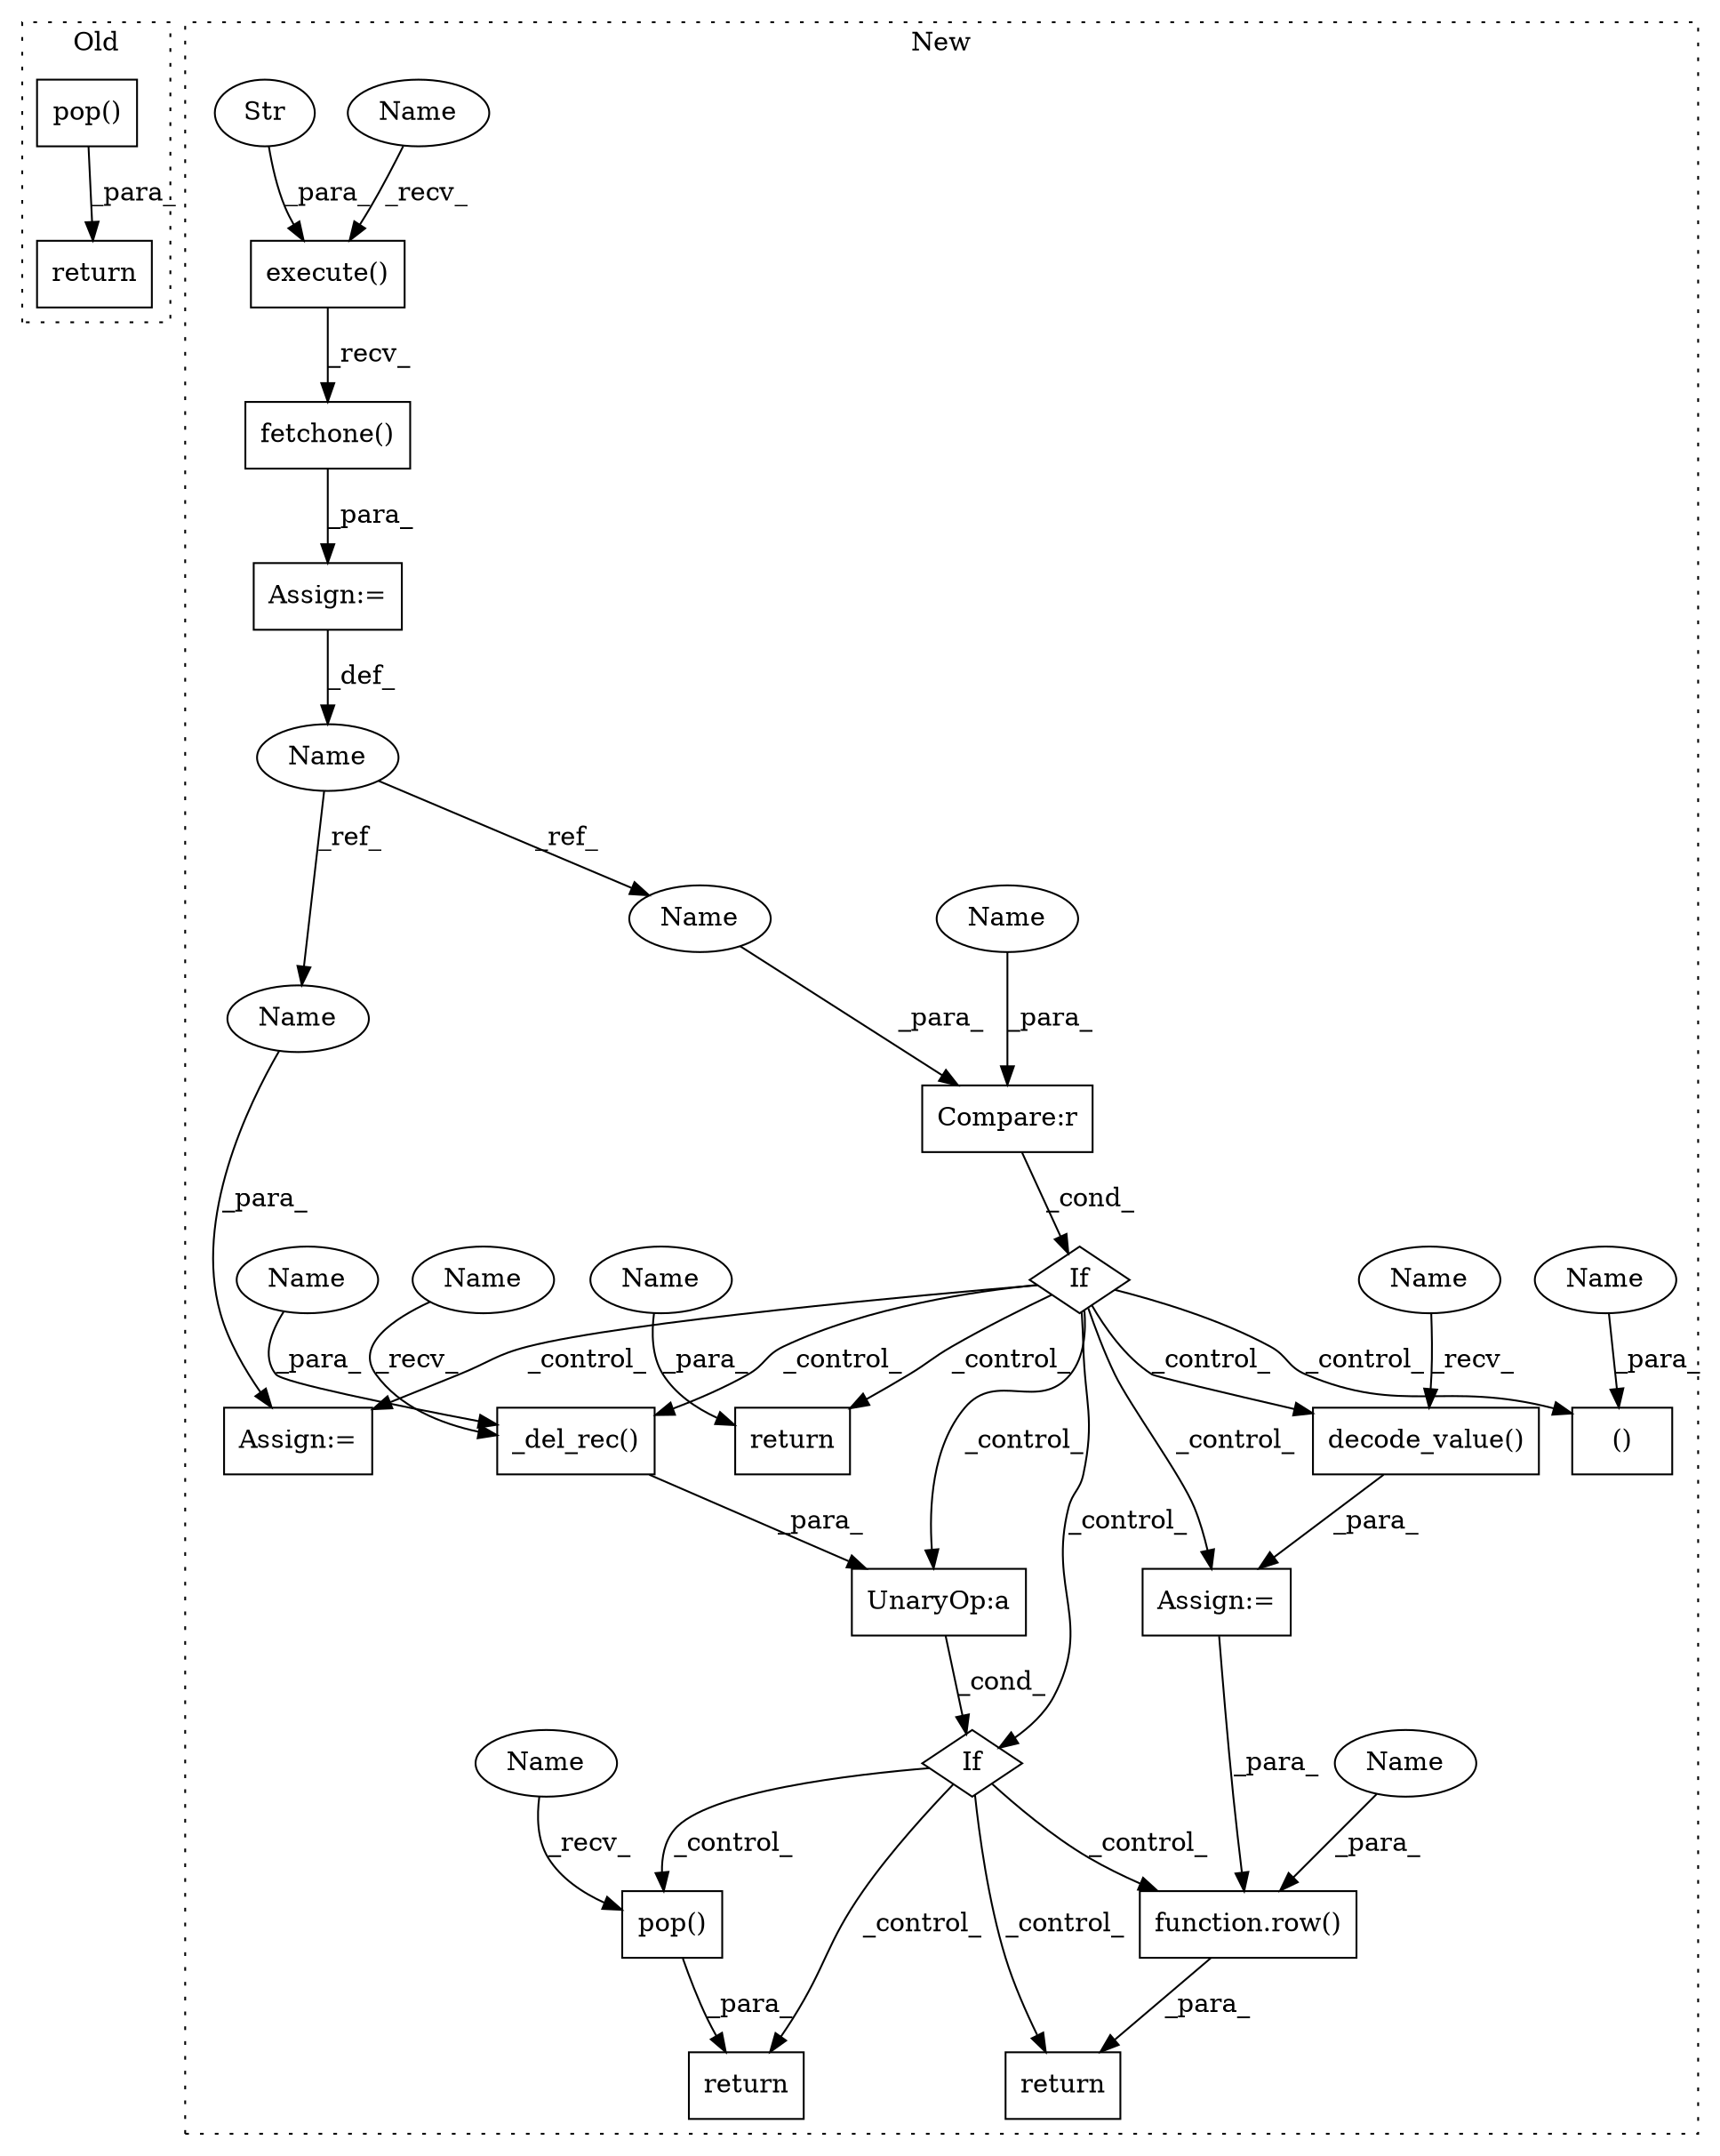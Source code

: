 digraph G {
subgraph cluster0 {
1 [label="return" a="93" s="4402" l="7" shape="box"];
20 [label="pop()" a="75" s="4409" l="20" shape="box"];
label = "Old";
style="dotted";
}
subgraph cluster1 {
2 [label="execute()" a="75" s="4341,4392" l="13,1" shape="box"];
3 [label="Str" a="66" s="4354" l="38" shape="ellipse"];
4 [label="If" a="96" s="4413" l="3" shape="diamond"];
5 [label="()" a="54" s="4447" l="7" shape="box"];
6 [label="function.row()" a="75" s="4614,4627" l="4,1" shape="box"];
7 [label="Compare:r" a="40" s="4416" l="15" shape="box"];
8 [label="Name" a="87" s="4335" l="3" shape="ellipse"];
9 [label="Assign:=" a="68" s="4447" l="10" shape="box"];
10 [label="return" a="93" s="4637" l="7" shape="box"];
11 [label="decode_value()" a="75" s="4481,4504" l="18,1" shape="box"];
12 [label="fetchone()" a="75" s="4341" l="63" shape="box"];
13 [label="Assign:=" a="68" s="4338" l="3" shape="box"];
14 [label="Assign:=" a="68" s="4478" l="3" shape="box"];
15 [label="return" a="93" s="4607" l="7" shape="box"];
16 [label="If" a="96" s="4518" l="3" shape="diamond"];
17 [label="UnaryOp:a" a="61" s="4521" l="38" shape="box"];
18 [label="_del_rec()" a="75" s="4525,4558" l="14,1" shape="box"];
19 [label="pop()" a="75" s="4584" l="10" shape="box"];
21 [label="return" a="93" s="4577" l="7" shape="box"];
22 [label="Name" a="87" s="4427" l="4" shape="ellipse"];
23 [label="Name" a="87" s="4644" l="4" shape="ellipse"];
24 [label="Name" a="87" s="4445" l="2" shape="ellipse"];
25 [label="Name" a="87" s="4539" l="2" shape="ellipse"];
26 [label="Name" a="87" s="4618" l="2" shape="ellipse"];
27 [label="Name" a="87" s="4457" l="3" shape="ellipse"];
28 [label="Name" a="87" s="4416" l="3" shape="ellipse"];
29 [label="Name" a="87" s="4341" l="4" shape="ellipse"];
30 [label="Name" a="87" s="4525" l="4" shape="ellipse"];
31 [label="Name" a="87" s="4584" l="4" shape="ellipse"];
32 [label="Name" a="87" s="4481" l="4" shape="ellipse"];
label = "New";
style="dotted";
}
2 -> 12 [label="_recv_"];
3 -> 2 [label="_para_"];
4 -> 16 [label="_control_"];
4 -> 18 [label="_control_"];
4 -> 10 [label="_control_"];
4 -> 14 [label="_control_"];
4 -> 11 [label="_control_"];
4 -> 5 [label="_control_"];
4 -> 9 [label="_control_"];
4 -> 17 [label="_control_"];
6 -> 15 [label="_para_"];
7 -> 4 [label="_cond_"];
8 -> 27 [label="_ref_"];
8 -> 28 [label="_ref_"];
11 -> 14 [label="_para_"];
12 -> 13 [label="_para_"];
13 -> 8 [label="_def_"];
14 -> 6 [label="_para_"];
16 -> 19 [label="_control_"];
16 -> 21 [label="_control_"];
16 -> 6 [label="_control_"];
16 -> 15 [label="_control_"];
17 -> 16 [label="_cond_"];
18 -> 17 [label="_para_"];
19 -> 21 [label="_para_"];
20 -> 1 [label="_para_"];
22 -> 7 [label="_para_"];
23 -> 10 [label="_para_"];
24 -> 5 [label="_para_"];
25 -> 18 [label="_para_"];
26 -> 6 [label="_para_"];
27 -> 9 [label="_para_"];
28 -> 7 [label="_para_"];
29 -> 2 [label="_recv_"];
30 -> 18 [label="_recv_"];
31 -> 19 [label="_recv_"];
32 -> 11 [label="_recv_"];
}